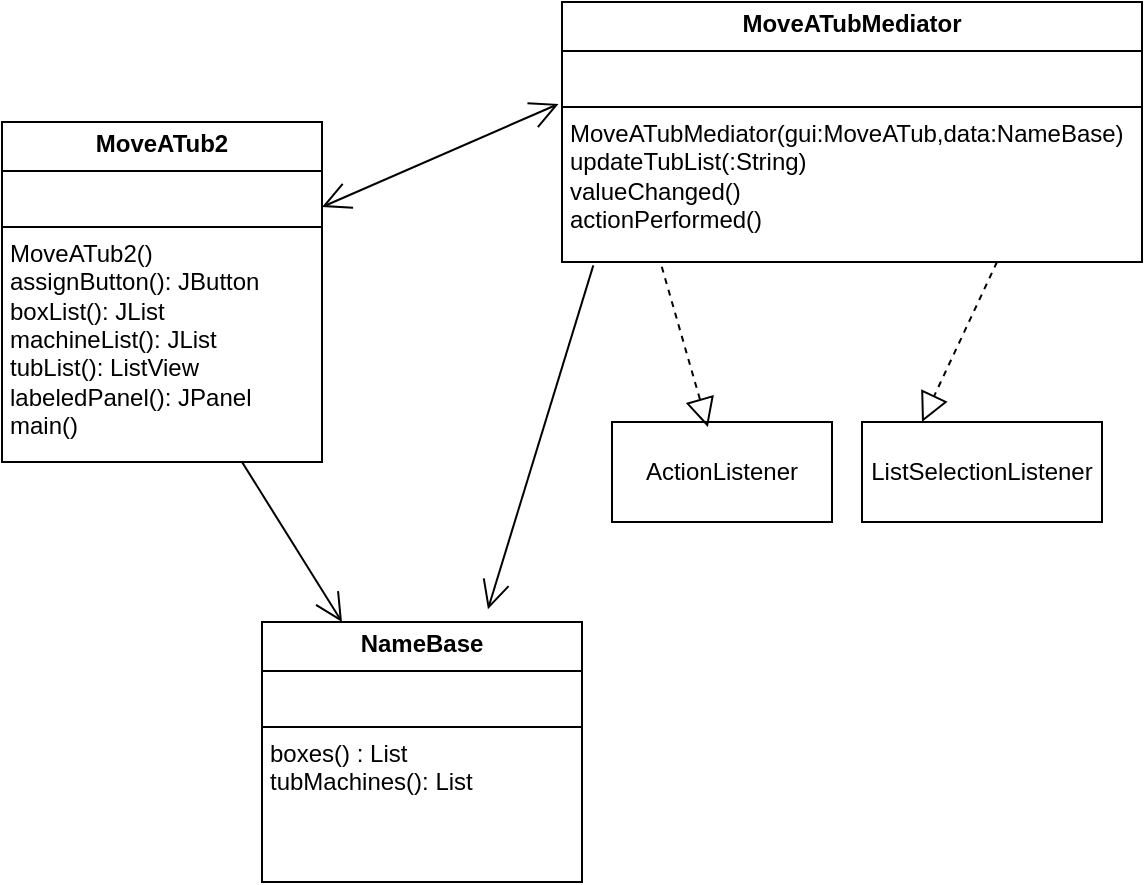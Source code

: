 <mxfile>
    <diagram id="QwmuYYk-VZOa7D86BXqq" name="Page-1">
        <mxGraphModel dx="772" dy="1407" grid="1" gridSize="10" guides="1" tooltips="1" connect="1" arrows="1" fold="1" page="1" pageScale="1" pageWidth="850" pageHeight="1100" math="0" shadow="0">
            <root>
                <mxCell id="0"/>
                <mxCell id="1" parent="0"/>
                <mxCell id="2" value="&lt;p style=&quot;margin:0px;margin-top:4px;text-align:center;&quot;&gt;&lt;b&gt;MoveATub2&lt;/b&gt;&lt;/p&gt;&lt;hr size=&quot;1&quot; style=&quot;border-style:solid;&quot;&gt;&lt;p style=&quot;margin:0px;margin-left:4px;&quot;&gt;&lt;br&gt;&lt;/p&gt;&lt;hr size=&quot;1&quot; style=&quot;border-style:solid;&quot;&gt;&lt;p style=&quot;margin:0px;margin-left:4px;&quot;&gt;MoveATub2()&lt;/p&gt;&lt;p style=&quot;margin:0px;margin-left:4px;&quot;&gt;assignButton(): JButton&lt;/p&gt;&lt;p style=&quot;margin:0px;margin-left:4px;&quot;&gt;boxList(): JList&lt;/p&gt;&lt;p style=&quot;margin:0px;margin-left:4px;&quot;&gt;machineList(): JList&lt;/p&gt;&lt;p style=&quot;margin:0px;margin-left:4px;&quot;&gt;tubList(): ListView&lt;/p&gt;&lt;p style=&quot;margin:0px;margin-left:4px;&quot;&gt;labeledPanel(): JPanel&lt;/p&gt;&lt;p style=&quot;margin:0px;margin-left:4px;&quot;&gt;main()&lt;/p&gt;&lt;p style=&quot;margin:0px;margin-left:4px;&quot;&gt;&lt;br&gt;&lt;/p&gt;&lt;p style=&quot;margin:0px;margin-left:4px;&quot;&gt;&lt;br&gt;&lt;/p&gt;" style="verticalAlign=top;align=left;overflow=fill;html=1;whiteSpace=wrap;" vertex="1" parent="1">
                    <mxGeometry x="40" y="10" width="160" height="170" as="geometry"/>
                </mxCell>
                <mxCell id="3" value="&lt;p style=&quot;margin:0px;margin-top:4px;text-align:center;&quot;&gt;&lt;b&gt;MoveATubMediator&lt;/b&gt;&lt;/p&gt;&lt;hr size=&quot;1&quot; style=&quot;border-style:solid;&quot;&gt;&lt;p style=&quot;margin:0px;margin-left:4px;&quot;&gt;&lt;br&gt;&lt;/p&gt;&lt;hr size=&quot;1&quot; style=&quot;border-style:solid;&quot;&gt;&lt;p style=&quot;margin:0px;margin-left:4px;&quot;&gt;&lt;span style=&quot;font-size: 12px;&quot;&gt;MoveATubMediator(gui:MoveATub,data:NameBase)&lt;/span&gt;&lt;/p&gt;&lt;p style=&quot;margin:0px;margin-left:4px;&quot;&gt;updateTubList(:String)&lt;/p&gt;&lt;p style=&quot;margin:0px;margin-left:4px;&quot;&gt;valueChanged()&lt;/p&gt;&lt;p style=&quot;margin:0px;margin-left:4px;&quot;&gt;actionPerformed()&lt;/p&gt;" style="verticalAlign=top;align=left;overflow=fill;html=1;whiteSpace=wrap;" vertex="1" parent="1">
                    <mxGeometry x="320" y="-50" width="290" height="130" as="geometry"/>
                </mxCell>
                <mxCell id="4" value="&lt;p style=&quot;margin:0px;margin-top:4px;text-align:center;&quot;&gt;&lt;b&gt;NameBase&lt;/b&gt;&lt;/p&gt;&lt;hr size=&quot;1&quot; style=&quot;border-style:solid;&quot;&gt;&lt;p style=&quot;margin:0px;margin-left:4px;&quot;&gt;&lt;br&gt;&lt;/p&gt;&lt;hr size=&quot;1&quot; style=&quot;border-style:solid;&quot;&gt;&lt;p style=&quot;margin:0px;margin-left:4px;&quot;&gt;boxes() : List&lt;/p&gt;&lt;p style=&quot;margin:0px;margin-left:4px;&quot;&gt;tubMachines(): List&lt;/p&gt;" style="verticalAlign=top;align=left;overflow=fill;html=1;whiteSpace=wrap;" vertex="1" parent="1">
                    <mxGeometry x="170" y="260" width="160" height="130" as="geometry"/>
                </mxCell>
                <mxCell id="5" value="" style="endArrow=open;endFill=0;endSize=12;html=1;entryX=-0.006;entryY=0.392;entryDx=0;entryDy=0;entryPerimeter=0;exitX=1;exitY=0.25;exitDx=0;exitDy=0;startArrow=open;startFill=0;startSize=12;" edge="1" parent="1" source="2" target="3">
                    <mxGeometry width="160" relative="1" as="geometry">
                        <mxPoint x="260" y="80" as="sourcePoint"/>
                        <mxPoint x="410" y="70" as="targetPoint"/>
                    </mxGeometry>
                </mxCell>
                <mxCell id="6" value="ActionListener" style="html=1;whiteSpace=wrap;" vertex="1" parent="1">
                    <mxGeometry x="345" y="160" width="110" height="50" as="geometry"/>
                </mxCell>
                <mxCell id="7" value="ListSelectionListener" style="html=1;whiteSpace=wrap;" vertex="1" parent="1">
                    <mxGeometry x="470" y="160" width="120" height="50" as="geometry"/>
                </mxCell>
                <mxCell id="8" value="" style="endArrow=block;dashed=1;endFill=0;endSize=12;html=1;exitX=0.172;exitY=1.018;exitDx=0;exitDy=0;exitPerimeter=0;entryX=0.436;entryY=0.051;entryDx=0;entryDy=0;entryPerimeter=0;" edge="1" parent="1" source="3" target="6">
                    <mxGeometry width="160" relative="1" as="geometry">
                        <mxPoint x="320" y="160" as="sourcePoint"/>
                        <mxPoint x="480" y="160" as="targetPoint"/>
                    </mxGeometry>
                </mxCell>
                <mxCell id="9" value="" style="endArrow=block;dashed=1;endFill=0;endSize=12;html=1;exitX=0.75;exitY=1;exitDx=0;exitDy=0;entryX=0.25;entryY=0;entryDx=0;entryDy=0;" edge="1" parent="1" source="3" target="7">
                    <mxGeometry width="160" relative="1" as="geometry">
                        <mxPoint x="428" y="132" as="sourcePoint"/>
                        <mxPoint x="428" y="173" as="targetPoint"/>
                    </mxGeometry>
                </mxCell>
                <mxCell id="10" value="" style="endArrow=open;endFill=1;endSize=12;html=1;exitX=0.75;exitY=1;exitDx=0;exitDy=0;entryX=0.25;entryY=0;entryDx=0;entryDy=0;" edge="1" parent="1" source="2" target="4">
                    <mxGeometry width="160" relative="1" as="geometry">
                        <mxPoint x="320" y="160" as="sourcePoint"/>
                        <mxPoint x="480" y="160" as="targetPoint"/>
                    </mxGeometry>
                </mxCell>
                <mxCell id="11" value="" style="endArrow=open;endFill=1;endSize=12;html=1;exitX=0.054;exitY=1.013;exitDx=0;exitDy=0;exitPerimeter=0;entryX=0.706;entryY=-0.049;entryDx=0;entryDy=0;entryPerimeter=0;" edge="1" parent="1" source="3" target="4">
                    <mxGeometry width="160" relative="1" as="geometry">
                        <mxPoint x="320" y="160" as="sourcePoint"/>
                        <mxPoint x="480" y="160" as="targetPoint"/>
                    </mxGeometry>
                </mxCell>
            </root>
        </mxGraphModel>
    </diagram>
</mxfile>